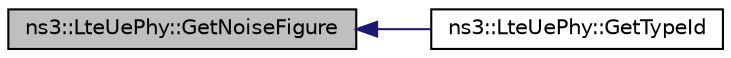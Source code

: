 digraph "ns3::LteUePhy::GetNoiseFigure"
{
  edge [fontname="Helvetica",fontsize="10",labelfontname="Helvetica",labelfontsize="10"];
  node [fontname="Helvetica",fontsize="10",shape=record];
  rankdir="LR";
  Node1 [label="ns3::LteUePhy::GetNoiseFigure",height=0.2,width=0.4,color="black", fillcolor="grey75", style="filled", fontcolor="black"];
  Node1 -> Node2 [dir="back",color="midnightblue",fontsize="10",style="solid"];
  Node2 [label="ns3::LteUePhy::GetTypeId",height=0.2,width=0.4,color="black", fillcolor="white", style="filled",URL="$da/ddd/classns3_1_1LteUePhy.html#a6934c332600719042027da84e70e82a1"];
}
